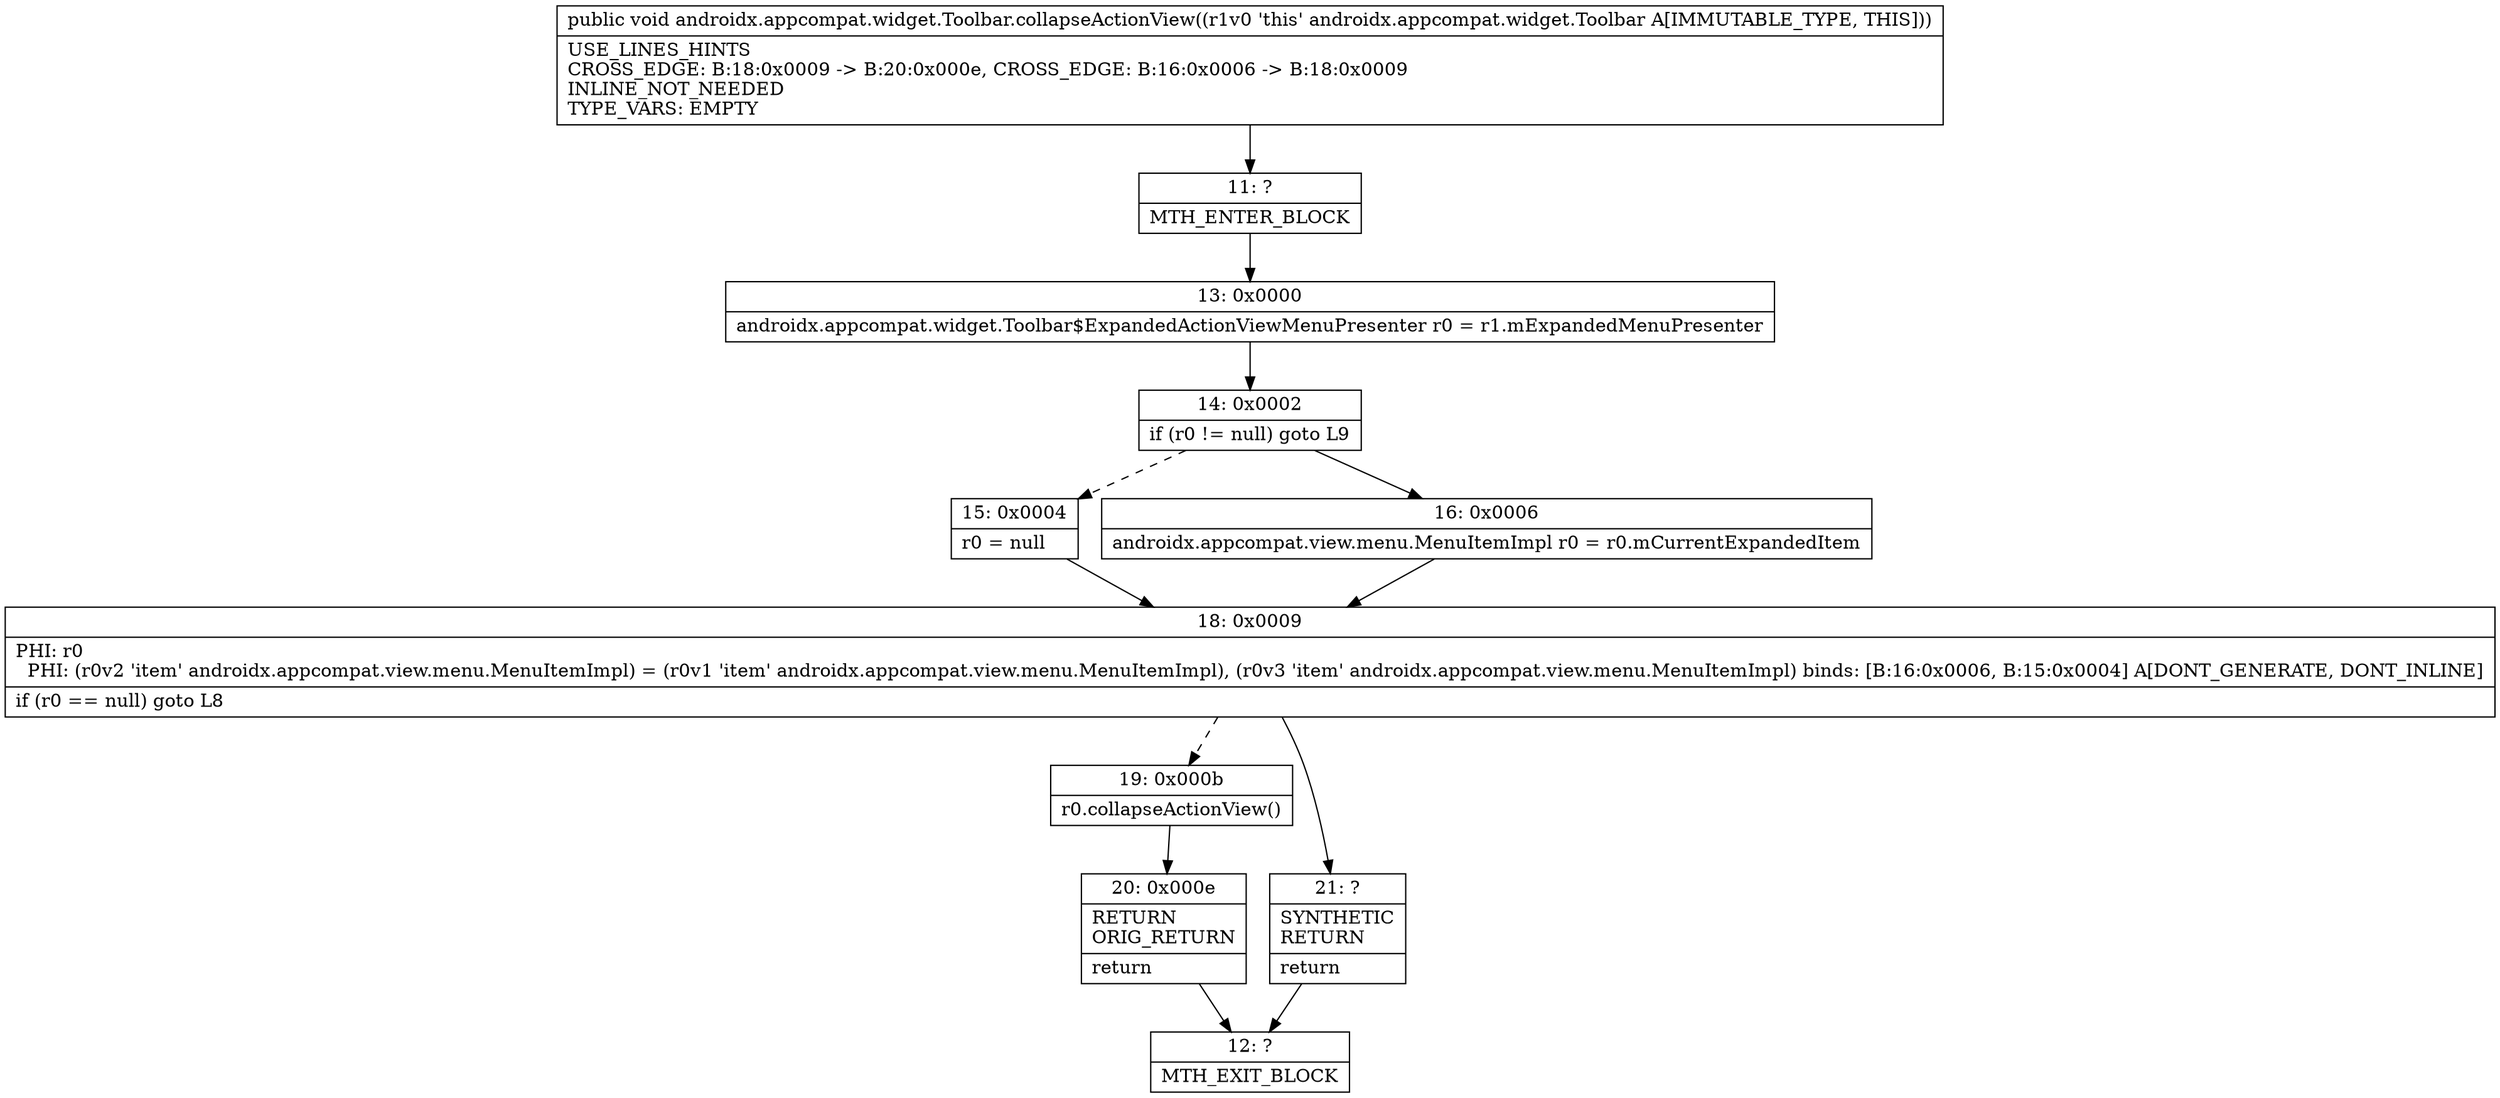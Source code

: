 digraph "CFG forandroidx.appcompat.widget.Toolbar.collapseActionView()V" {
Node_11 [shape=record,label="{11\:\ ?|MTH_ENTER_BLOCK\l}"];
Node_13 [shape=record,label="{13\:\ 0x0000|androidx.appcompat.widget.Toolbar$ExpandedActionViewMenuPresenter r0 = r1.mExpandedMenuPresenter\l}"];
Node_14 [shape=record,label="{14\:\ 0x0002|if (r0 != null) goto L9\l}"];
Node_15 [shape=record,label="{15\:\ 0x0004|r0 = null\l}"];
Node_18 [shape=record,label="{18\:\ 0x0009|PHI: r0 \l  PHI: (r0v2 'item' androidx.appcompat.view.menu.MenuItemImpl) = (r0v1 'item' androidx.appcompat.view.menu.MenuItemImpl), (r0v3 'item' androidx.appcompat.view.menu.MenuItemImpl) binds: [B:16:0x0006, B:15:0x0004] A[DONT_GENERATE, DONT_INLINE]\l|if (r0 == null) goto L8\l}"];
Node_19 [shape=record,label="{19\:\ 0x000b|r0.collapseActionView()\l}"];
Node_20 [shape=record,label="{20\:\ 0x000e|RETURN\lORIG_RETURN\l|return\l}"];
Node_12 [shape=record,label="{12\:\ ?|MTH_EXIT_BLOCK\l}"];
Node_21 [shape=record,label="{21\:\ ?|SYNTHETIC\lRETURN\l|return\l}"];
Node_16 [shape=record,label="{16\:\ 0x0006|androidx.appcompat.view.menu.MenuItemImpl r0 = r0.mCurrentExpandedItem\l}"];
MethodNode[shape=record,label="{public void androidx.appcompat.widget.Toolbar.collapseActionView((r1v0 'this' androidx.appcompat.widget.Toolbar A[IMMUTABLE_TYPE, THIS]))  | USE_LINES_HINTS\lCROSS_EDGE: B:18:0x0009 \-\> B:20:0x000e, CROSS_EDGE: B:16:0x0006 \-\> B:18:0x0009\lINLINE_NOT_NEEDED\lTYPE_VARS: EMPTY\l}"];
MethodNode -> Node_11;Node_11 -> Node_13;
Node_13 -> Node_14;
Node_14 -> Node_15[style=dashed];
Node_14 -> Node_16;
Node_15 -> Node_18;
Node_18 -> Node_19[style=dashed];
Node_18 -> Node_21;
Node_19 -> Node_20;
Node_20 -> Node_12;
Node_21 -> Node_12;
Node_16 -> Node_18;
}

